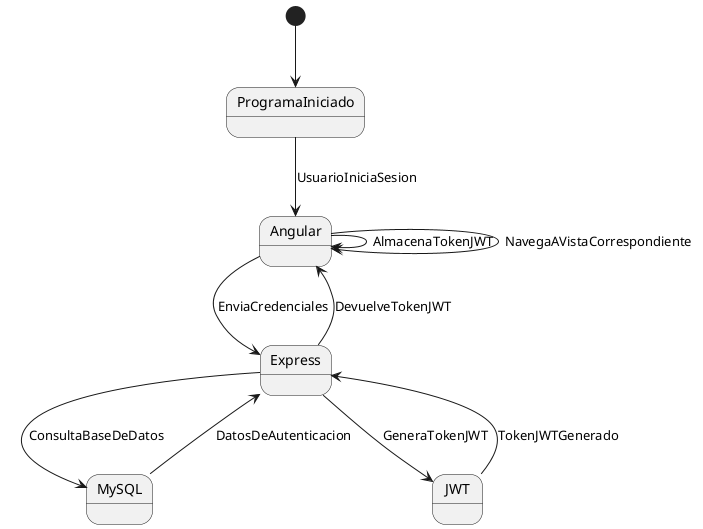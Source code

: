 @startuml

[*] --> ProgramaIniciado

ProgramaIniciado --> Angular : UsuarioIniciaSesion
Angular --> Express : EnviaCredenciales
Express --> MySQL : ConsultaBaseDeDatos
MySQL --> Express : DatosDeAutenticacion
Express --> JWT : GeneraTokenJWT
JWT --> Express : TokenJWTGenerado
Express --> Angular : DevuelveTokenJWT
Angular --> Angular : AlmacenaTokenJWT
Angular --> Angular : NavegaAVistaCorrespondiente

@enduml